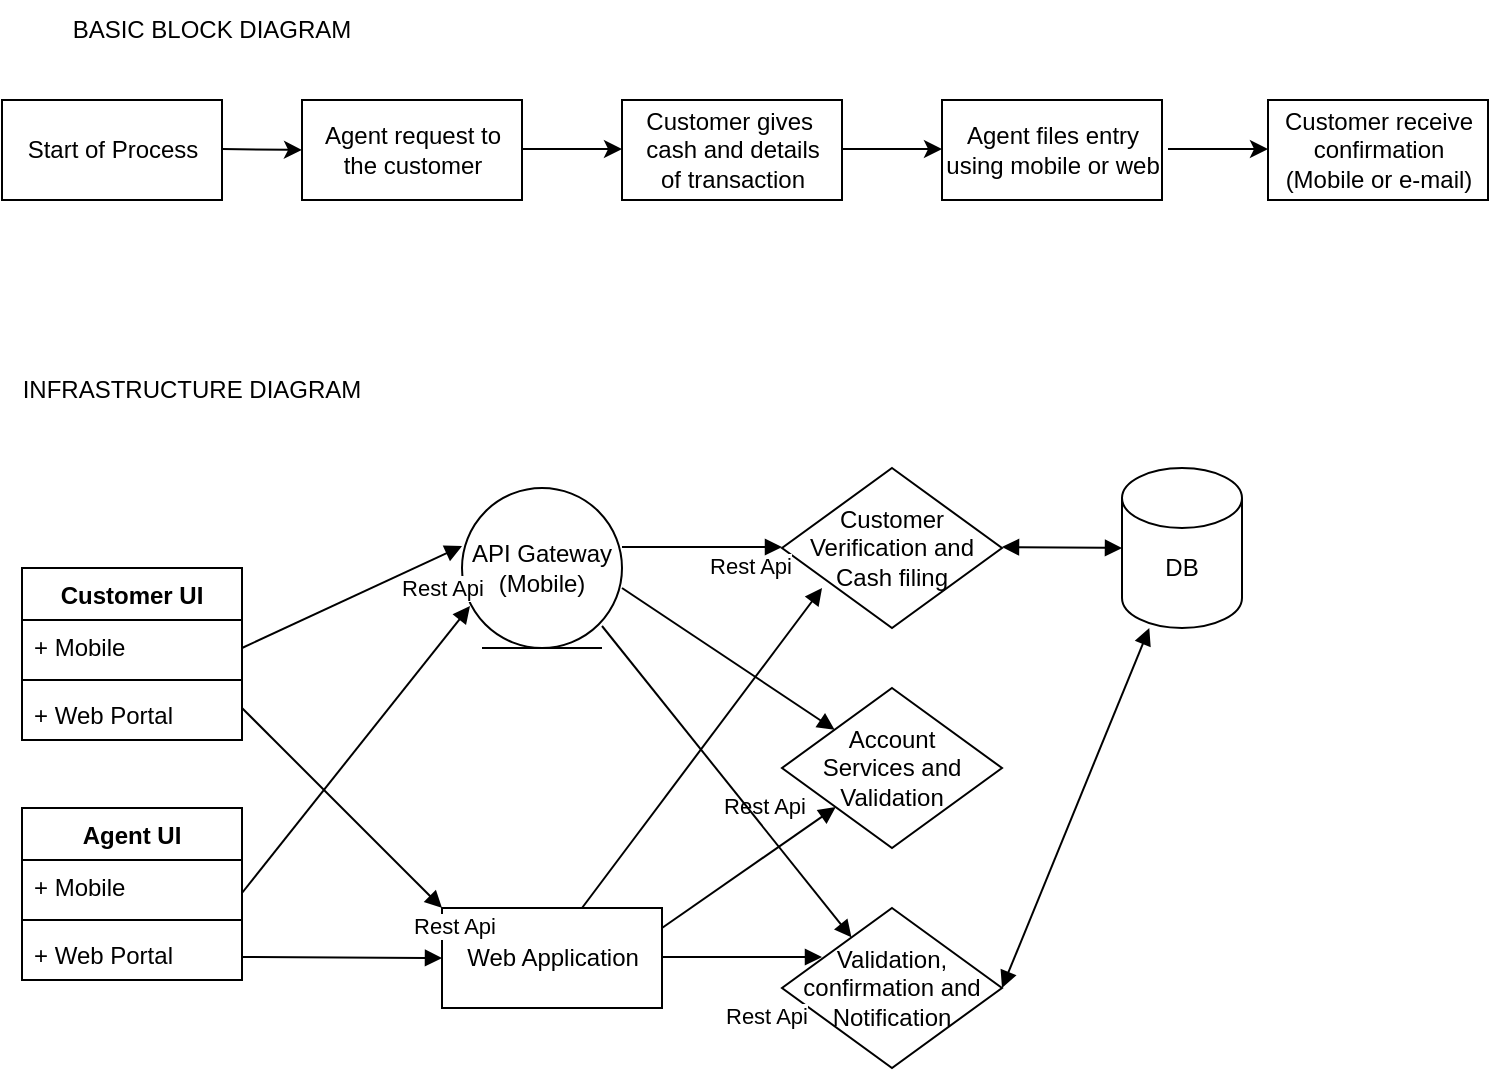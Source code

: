 <mxfile version="16.0.0" type="github"><diagram id="DUHzNRcbx_k3trWLYMnK" name="Page-1"><mxGraphModel dx="868" dy="520" grid="1" gridSize="10" guides="1" tooltips="1" connect="1" arrows="1" fold="1" page="1" pageScale="1" pageWidth="850" pageHeight="1100" math="0" shadow="0"><root><mxCell id="0"/><mxCell id="1" parent="0"/><mxCell id="RsypBj_IedJ76UU6C2Xl-3" value="Start of Process" style="html=1;" vertex="1" parent="1"><mxGeometry x="10" y="70" width="110" height="50" as="geometry"/></mxCell><mxCell id="RsypBj_IedJ76UU6C2Xl-4" value="Agent request to &lt;br&gt;the customer" style="html=1;" vertex="1" parent="1"><mxGeometry x="160" y="70" width="110" height="50" as="geometry"/></mxCell><mxCell id="RsypBj_IedJ76UU6C2Xl-5" value="Customer gives&amp;nbsp;&lt;br&gt;cash and details&lt;br&gt;of transaction" style="html=1;" vertex="1" parent="1"><mxGeometry x="320" y="70" width="110" height="50" as="geometry"/></mxCell><mxCell id="RsypBj_IedJ76UU6C2Xl-6" value="Agent files entry&lt;br&gt;using mobile or web" style="html=1;" vertex="1" parent="1"><mxGeometry x="480" y="70" width="110" height="50" as="geometry"/></mxCell><mxCell id="RsypBj_IedJ76UU6C2Xl-7" value="Customer receive&lt;br&gt;confirmation&lt;br&gt;(Mobile or e-mail)" style="html=1;" vertex="1" parent="1"><mxGeometry x="643" y="70" width="110" height="50" as="geometry"/></mxCell><mxCell id="RsypBj_IedJ76UU6C2Xl-8" value="" style="endArrow=classic;html=1;rounded=0;" edge="1" parent="1"><mxGeometry width="50" height="50" relative="1" as="geometry"><mxPoint x="120" y="94.5" as="sourcePoint"/><mxPoint x="160" y="95" as="targetPoint"/></mxGeometry></mxCell><mxCell id="RsypBj_IedJ76UU6C2Xl-9" value="" style="endArrow=classic;html=1;rounded=0;" edge="1" parent="1"><mxGeometry width="50" height="50" relative="1" as="geometry"><mxPoint x="270" y="94.5" as="sourcePoint"/><mxPoint x="320" y="94.5" as="targetPoint"/></mxGeometry></mxCell><mxCell id="RsypBj_IedJ76UU6C2Xl-10" value="" style="endArrow=classic;html=1;rounded=0;" edge="1" parent="1"><mxGeometry width="50" height="50" relative="1" as="geometry"><mxPoint x="430" y="94.5" as="sourcePoint"/><mxPoint x="480" y="94.5" as="targetPoint"/></mxGeometry></mxCell><mxCell id="RsypBj_IedJ76UU6C2Xl-11" value="" style="endArrow=classic;html=1;rounded=0;" edge="1" parent="1"><mxGeometry width="50" height="50" relative="1" as="geometry"><mxPoint x="593" y="94.5" as="sourcePoint"/><mxPoint x="643" y="94.5" as="targetPoint"/></mxGeometry></mxCell><mxCell id="RsypBj_IedJ76UU6C2Xl-13" value="BASIC BLOCK DIAGRAM" style="text;html=1;strokeColor=none;fillColor=none;align=center;verticalAlign=middle;whiteSpace=wrap;rounded=0;" vertex="1" parent="1"><mxGeometry x="30" y="20" width="170" height="30" as="geometry"/></mxCell><mxCell id="RsypBj_IedJ76UU6C2Xl-14" value="INFRASTRUCTURE DIAGRAM" style="text;html=1;strokeColor=none;fillColor=none;align=center;verticalAlign=middle;whiteSpace=wrap;rounded=0;" vertex="1" parent="1"><mxGeometry x="10" y="200" width="190" height="30" as="geometry"/></mxCell><mxCell id="RsypBj_IedJ76UU6C2Xl-16" value="Agent UI" style="swimlane;fontStyle=1;align=center;verticalAlign=top;childLayout=stackLayout;horizontal=1;startSize=26;horizontalStack=0;resizeParent=1;resizeParentMax=0;resizeLast=0;collapsible=1;marginBottom=0;" vertex="1" parent="1"><mxGeometry x="20" y="424" width="110" height="86" as="geometry"><mxRectangle x="20" y="360" width="80" height="26" as="alternateBounds"/></mxGeometry></mxCell><mxCell id="RsypBj_IedJ76UU6C2Xl-17" value="+ Mobile" style="text;strokeColor=none;fillColor=none;align=left;verticalAlign=top;spacingLeft=4;spacingRight=4;overflow=hidden;rotatable=0;points=[[0,0.5],[1,0.5]];portConstraint=eastwest;" vertex="1" parent="RsypBj_IedJ76UU6C2Xl-16"><mxGeometry y="26" width="110" height="26" as="geometry"/></mxCell><mxCell id="RsypBj_IedJ76UU6C2Xl-18" value="" style="line;strokeWidth=1;fillColor=none;align=left;verticalAlign=middle;spacingTop=-1;spacingLeft=3;spacingRight=3;rotatable=0;labelPosition=right;points=[];portConstraint=eastwest;" vertex="1" parent="RsypBj_IedJ76UU6C2Xl-16"><mxGeometry y="52" width="110" height="8" as="geometry"/></mxCell><mxCell id="RsypBj_IedJ76UU6C2Xl-19" value="+ Web Portal" style="text;strokeColor=none;fillColor=none;align=left;verticalAlign=top;spacingLeft=4;spacingRight=4;overflow=hidden;rotatable=0;points=[[0,0.5],[1,0.5]];portConstraint=eastwest;" vertex="1" parent="RsypBj_IedJ76UU6C2Xl-16"><mxGeometry y="60" width="110" height="26" as="geometry"/></mxCell><mxCell id="RsypBj_IedJ76UU6C2Xl-21" value="Customer UI" style="swimlane;fontStyle=1;align=center;verticalAlign=top;childLayout=stackLayout;horizontal=1;startSize=26;horizontalStack=0;resizeParent=1;resizeParentMax=0;resizeLast=0;collapsible=1;marginBottom=0;" vertex="1" parent="1"><mxGeometry x="20" y="304" width="110" height="86" as="geometry"/></mxCell><mxCell id="RsypBj_IedJ76UU6C2Xl-22" value="+ Mobile" style="text;strokeColor=none;fillColor=none;align=left;verticalAlign=top;spacingLeft=4;spacingRight=4;overflow=hidden;rotatable=0;points=[[0,0.5],[1,0.5]];portConstraint=eastwest;" vertex="1" parent="RsypBj_IedJ76UU6C2Xl-21"><mxGeometry y="26" width="110" height="26" as="geometry"/></mxCell><mxCell id="RsypBj_IedJ76UU6C2Xl-23" value="" style="line;strokeWidth=1;fillColor=none;align=left;verticalAlign=middle;spacingTop=-1;spacingLeft=3;spacingRight=3;rotatable=0;labelPosition=right;points=[];portConstraint=eastwest;" vertex="1" parent="RsypBj_IedJ76UU6C2Xl-21"><mxGeometry y="52" width="110" height="8" as="geometry"/></mxCell><mxCell id="RsypBj_IedJ76UU6C2Xl-24" value="+ Web Portal" style="text;strokeColor=none;fillColor=none;align=left;verticalAlign=top;spacingLeft=4;spacingRight=4;overflow=hidden;rotatable=0;points=[[0,0.5],[1,0.5]];portConstraint=eastwest;" vertex="1" parent="RsypBj_IedJ76UU6C2Xl-21"><mxGeometry y="60" width="110" height="26" as="geometry"/></mxCell><mxCell id="RsypBj_IedJ76UU6C2Xl-25" value="API Gateway&lt;br&gt;(Mobile)" style="ellipse;shape=umlEntity;whiteSpace=wrap;html=1;" vertex="1" parent="1"><mxGeometry x="240" y="264" width="80" height="80" as="geometry"/></mxCell><mxCell id="RsypBj_IedJ76UU6C2Xl-29" value="Web Application" style="html=1;" vertex="1" parent="1"><mxGeometry x="230" y="474" width="110" height="50" as="geometry"/></mxCell><mxCell id="RsypBj_IedJ76UU6C2Xl-31" value="" style="html=1;verticalAlign=bottom;endArrow=block;rounded=0;entryX=0;entryY=0.363;entryDx=0;entryDy=0;entryPerimeter=0;" edge="1" parent="1" target="RsypBj_IedJ76UU6C2Xl-25"><mxGeometry width="80" relative="1" as="geometry"><mxPoint x="130" y="344" as="sourcePoint"/><mxPoint x="210" y="344" as="targetPoint"/></mxGeometry></mxCell><mxCell id="RsypBj_IedJ76UU6C2Xl-39" value="Rest Api" style="edgeLabel;html=1;align=center;verticalAlign=middle;resizable=0;points=[];" vertex="1" connectable="0" parent="RsypBj_IedJ76UU6C2Xl-31"><mxGeometry x="0.279" y="-4" relative="1" as="geometry"><mxPoint x="28" y="-1" as="offset"/></mxGeometry></mxCell><mxCell id="RsypBj_IedJ76UU6C2Xl-32" value="" style="html=1;verticalAlign=bottom;endArrow=block;rounded=0;entryX=0;entryY=0;entryDx=0;entryDy=0;" edge="1" parent="1" target="RsypBj_IedJ76UU6C2Xl-29"><mxGeometry width="80" relative="1" as="geometry"><mxPoint x="130" y="374" as="sourcePoint"/><mxPoint x="210" y="374" as="targetPoint"/></mxGeometry></mxCell><mxCell id="RsypBj_IedJ76UU6C2Xl-34" value="" style="html=1;verticalAlign=bottom;endArrow=block;rounded=0;entryX=0.05;entryY=0.738;entryDx=0;entryDy=0;entryPerimeter=0;" edge="1" parent="1" target="RsypBj_IedJ76UU6C2Xl-25"><mxGeometry width="80" relative="1" as="geometry"><mxPoint x="130" y="466.5" as="sourcePoint"/><mxPoint x="210" y="466.5" as="targetPoint"/></mxGeometry></mxCell><mxCell id="RsypBj_IedJ76UU6C2Xl-35" value="" style="html=1;verticalAlign=bottom;endArrow=block;rounded=0;entryX=0;entryY=0.5;entryDx=0;entryDy=0;" edge="1" parent="1" target="RsypBj_IedJ76UU6C2Xl-29"><mxGeometry width="80" relative="1" as="geometry"><mxPoint x="130" y="498.5" as="sourcePoint"/><mxPoint x="210" y="498.5" as="targetPoint"/></mxGeometry></mxCell><mxCell id="RsypBj_IedJ76UU6C2Xl-36" value="Customer Verification and Cash filing" style="shape=rhombus;perimeter=rhombusPerimeter;whiteSpace=wrap;html=1;align=center;" vertex="1" parent="1"><mxGeometry x="400" y="254" width="110" height="80" as="geometry"/></mxCell><mxCell id="RsypBj_IedJ76UU6C2Xl-37" value="Validation,&lt;br&gt;confirmation and&lt;br&gt;Notification" style="shape=rhombus;perimeter=rhombusPerimeter;whiteSpace=wrap;html=1;align=center;" vertex="1" parent="1"><mxGeometry x="400" y="474" width="110" height="80" as="geometry"/></mxCell><mxCell id="RsypBj_IedJ76UU6C2Xl-38" value="Account &lt;br&gt;Services and Validation" style="shape=rhombus;perimeter=rhombusPerimeter;whiteSpace=wrap;html=1;align=center;" vertex="1" parent="1"><mxGeometry x="400" y="364" width="110" height="80" as="geometry"/></mxCell><mxCell id="RsypBj_IedJ76UU6C2Xl-40" value="Rest Api" style="edgeLabel;html=1;align=center;verticalAlign=middle;resizable=0;points=[];" vertex="1" connectable="0" parent="1"><mxGeometry x="189.995" y="424.002" as="geometry"><mxPoint x="46" y="59" as="offset"/></mxGeometry></mxCell><mxCell id="RsypBj_IedJ76UU6C2Xl-41" value="Rest Api" style="edgeLabel;html=1;align=center;verticalAlign=middle;resizable=0;points=[];" vertex="1" connectable="0" parent="1"><mxGeometry x="199.995" y="334.002" as="geometry"><mxPoint x="184" y="-31" as="offset"/></mxGeometry></mxCell><mxCell id="RsypBj_IedJ76UU6C2Xl-42" value="Rest Api" style="edgeLabel;html=1;align=center;verticalAlign=middle;resizable=0;points=[];" vertex="1" connectable="0" parent="1"><mxGeometry x="214.995" y="364.002" as="geometry"><mxPoint x="176" y="59" as="offset"/></mxGeometry></mxCell><mxCell id="RsypBj_IedJ76UU6C2Xl-43" value="&lt;span style=&quot;color: rgb(0, 0, 0); font-family: helvetica; font-size: 11px; font-style: normal; font-weight: 400; letter-spacing: normal; text-align: center; text-indent: 0px; text-transform: none; word-spacing: 0px; background-color: rgb(255, 255, 255); display: inline; float: none;&quot;&gt;Rest Api&lt;/span&gt;" style="text;whiteSpace=wrap;html=1;" vertex="1" parent="1"><mxGeometry x="370" y="514" width="50" height="20" as="geometry"/></mxCell><mxCell id="RsypBj_IedJ76UU6C2Xl-44" value="" style="html=1;verticalAlign=bottom;endArrow=block;rounded=0;" edge="1" parent="1"><mxGeometry x="0.25" y="10" width="80" relative="1" as="geometry"><mxPoint x="340" y="498.5" as="sourcePoint"/><mxPoint x="420" y="498.5" as="targetPoint"/><mxPoint as="offset"/></mxGeometry></mxCell><mxCell id="RsypBj_IedJ76UU6C2Xl-46" value="" style="html=1;verticalAlign=bottom;endArrow=block;rounded=0;exitX=1;exitY=0.2;exitDx=0;exitDy=0;exitPerimeter=0;" edge="1" parent="1" source="RsypBj_IedJ76UU6C2Xl-29" target="RsypBj_IedJ76UU6C2Xl-38"><mxGeometry x="0.25" y="10" width="80" relative="1" as="geometry"><mxPoint x="345" y="484" as="sourcePoint"/><mxPoint x="425" y="474" as="targetPoint"/><mxPoint as="offset"/></mxGeometry></mxCell><mxCell id="RsypBj_IedJ76UU6C2Xl-47" value="" style="html=1;verticalAlign=bottom;endArrow=block;rounded=0;entryX=0.182;entryY=0.75;entryDx=0;entryDy=0;entryPerimeter=0;" edge="1" parent="1" target="RsypBj_IedJ76UU6C2Xl-36"><mxGeometry x="0.25" y="10" width="80" relative="1" as="geometry"><mxPoint x="300" y="474" as="sourcePoint"/><mxPoint x="420" y="354" as="targetPoint"/><mxPoint as="offset"/></mxGeometry></mxCell><mxCell id="RsypBj_IedJ76UU6C2Xl-48" value="" style="html=1;verticalAlign=bottom;endArrow=block;rounded=0;" edge="1" parent="1"><mxGeometry x="0.25" y="10" width="80" relative="1" as="geometry"><mxPoint x="320" y="293.5" as="sourcePoint"/><mxPoint x="400" y="293.5" as="targetPoint"/><mxPoint as="offset"/></mxGeometry></mxCell><mxCell id="RsypBj_IedJ76UU6C2Xl-49" value="" style="html=1;verticalAlign=bottom;endArrow=block;rounded=0;" edge="1" parent="1" target="RsypBj_IedJ76UU6C2Xl-38"><mxGeometry x="0.25" y="10" width="80" relative="1" as="geometry"><mxPoint x="320" y="314" as="sourcePoint"/><mxPoint x="400" y="314" as="targetPoint"/><mxPoint as="offset"/></mxGeometry></mxCell><mxCell id="RsypBj_IedJ76UU6C2Xl-50" value="" style="html=1;verticalAlign=bottom;endArrow=block;rounded=0;" edge="1" parent="1" target="RsypBj_IedJ76UU6C2Xl-37"><mxGeometry x="0.25" y="10" width="80" relative="1" as="geometry"><mxPoint x="310" y="333" as="sourcePoint"/><mxPoint x="390" y="333" as="targetPoint"/><mxPoint as="offset"/></mxGeometry></mxCell><mxCell id="RsypBj_IedJ76UU6C2Xl-51" value="" style="shape=cylinder3;whiteSpace=wrap;html=1;boundedLbl=1;backgroundOutline=1;size=15;" vertex="1" parent="1"><mxGeometry x="570" y="254" width="60" height="80" as="geometry"/></mxCell><mxCell id="RsypBj_IedJ76UU6C2Xl-52" value="DB" style="text;html=1;strokeColor=none;fillColor=none;align=center;verticalAlign=middle;whiteSpace=wrap;rounded=0;" vertex="1" parent="1"><mxGeometry x="570" y="289" width="60" height="30" as="geometry"/></mxCell><mxCell id="RsypBj_IedJ76UU6C2Xl-56" value="" style="endArrow=block;startArrow=block;endFill=1;startFill=1;html=1;rounded=0;" edge="1" parent="1" target="RsypBj_IedJ76UU6C2Xl-51"><mxGeometry width="160" relative="1" as="geometry"><mxPoint x="510" y="514" as="sourcePoint"/><mxPoint x="670" y="514" as="targetPoint"/></mxGeometry></mxCell><mxCell id="RsypBj_IedJ76UU6C2Xl-57" value="" style="endArrow=block;startArrow=block;endFill=1;startFill=1;html=1;rounded=0;" edge="1" parent="1"><mxGeometry width="160" relative="1" as="geometry"><mxPoint x="510" y="293.5" as="sourcePoint"/><mxPoint x="570" y="294" as="targetPoint"/></mxGeometry></mxCell></root></mxGraphModel></diagram></mxfile>